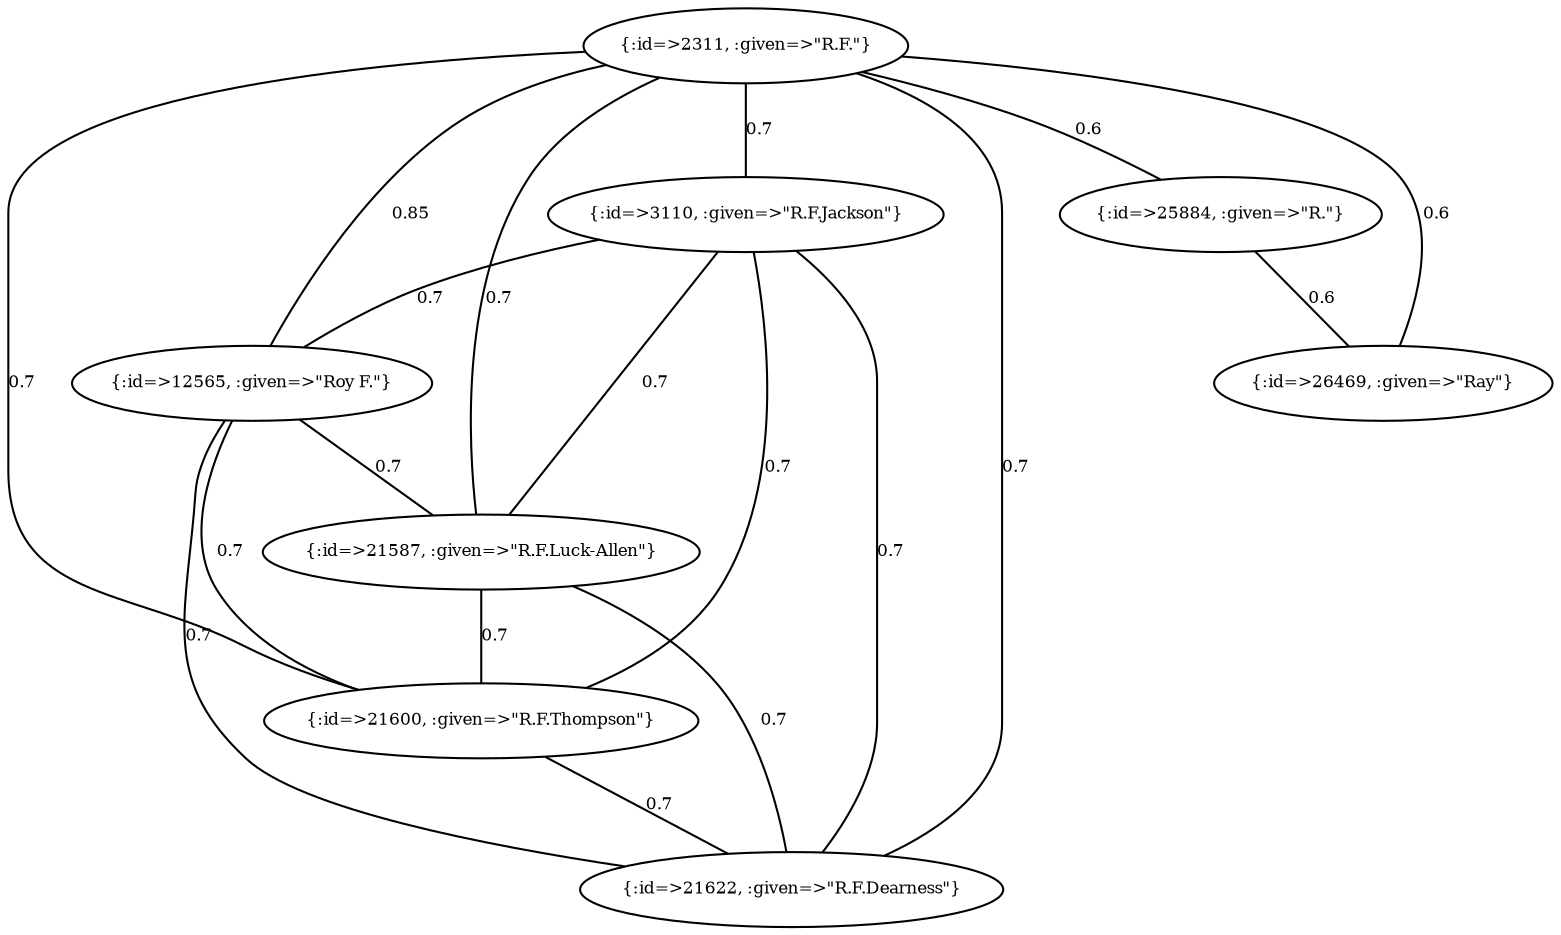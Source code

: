 graph Collector__WeightedGraph {
    "{:id=>2311, :given=>\"R.F.\"}" [
        fontsize = 8,
        label = "{:id=>2311, :given=>\"R.F.\"}"
    ]

    "{:id=>3110, :given=>\"R.F.Jackson\"}" [
        fontsize = 8,
        label = "{:id=>3110, :given=>\"R.F.Jackson\"}"
    ]

    "{:id=>12565, :given=>\"Roy F.\"}" [
        fontsize = 8,
        label = "{:id=>12565, :given=>\"Roy F.\"}"
    ]

    "{:id=>21587, :given=>\"R.F.Luck-Allen\"}" [
        fontsize = 8,
        label = "{:id=>21587, :given=>\"R.F.Luck-Allen\"}"
    ]

    "{:id=>21600, :given=>\"R.F.Thompson\"}" [
        fontsize = 8,
        label = "{:id=>21600, :given=>\"R.F.Thompson\"}"
    ]

    "{:id=>21622, :given=>\"R.F.Dearness\"}" [
        fontsize = 8,
        label = "{:id=>21622, :given=>\"R.F.Dearness\"}"
    ]

    "{:id=>25884, :given=>\"R.\"}" [
        fontsize = 8,
        label = "{:id=>25884, :given=>\"R.\"}"
    ]

    "{:id=>26469, :given=>\"Ray\"}" [
        fontsize = 8,
        label = "{:id=>26469, :given=>\"Ray\"}"
    ]

    "{:id=>2311, :given=>\"R.F.\"}" -- "{:id=>3110, :given=>\"R.F.Jackson\"}" [
        fontsize = 8,
        label = 0.7
    ]

    "{:id=>2311, :given=>\"R.F.\"}" -- "{:id=>12565, :given=>\"Roy F.\"}" [
        fontsize = 8,
        label = 0.85
    ]

    "{:id=>2311, :given=>\"R.F.\"}" -- "{:id=>21587, :given=>\"R.F.Luck-Allen\"}" [
        fontsize = 8,
        label = 0.7
    ]

    "{:id=>2311, :given=>\"R.F.\"}" -- "{:id=>21600, :given=>\"R.F.Thompson\"}" [
        fontsize = 8,
        label = 0.7
    ]

    "{:id=>2311, :given=>\"R.F.\"}" -- "{:id=>21622, :given=>\"R.F.Dearness\"}" [
        fontsize = 8,
        label = 0.7
    ]

    "{:id=>2311, :given=>\"R.F.\"}" -- "{:id=>25884, :given=>\"R.\"}" [
        fontsize = 8,
        label = 0.6
    ]

    "{:id=>2311, :given=>\"R.F.\"}" -- "{:id=>26469, :given=>\"Ray\"}" [
        fontsize = 8,
        label = 0.6
    ]

    "{:id=>3110, :given=>\"R.F.Jackson\"}" -- "{:id=>12565, :given=>\"Roy F.\"}" [
        fontsize = 8,
        label = 0.7
    ]

    "{:id=>3110, :given=>\"R.F.Jackson\"}" -- "{:id=>21587, :given=>\"R.F.Luck-Allen\"}" [
        fontsize = 8,
        label = 0.7
    ]

    "{:id=>3110, :given=>\"R.F.Jackson\"}" -- "{:id=>21600, :given=>\"R.F.Thompson\"}" [
        fontsize = 8,
        label = 0.7
    ]

    "{:id=>3110, :given=>\"R.F.Jackson\"}" -- "{:id=>21622, :given=>\"R.F.Dearness\"}" [
        fontsize = 8,
        label = 0.7
    ]

    "{:id=>12565, :given=>\"Roy F.\"}" -- "{:id=>21587, :given=>\"R.F.Luck-Allen\"}" [
        fontsize = 8,
        label = 0.7
    ]

    "{:id=>12565, :given=>\"Roy F.\"}" -- "{:id=>21600, :given=>\"R.F.Thompson\"}" [
        fontsize = 8,
        label = 0.7
    ]

    "{:id=>12565, :given=>\"Roy F.\"}" -- "{:id=>21622, :given=>\"R.F.Dearness\"}" [
        fontsize = 8,
        label = 0.7
    ]

    "{:id=>21587, :given=>\"R.F.Luck-Allen\"}" -- "{:id=>21600, :given=>\"R.F.Thompson\"}" [
        fontsize = 8,
        label = 0.7
    ]

    "{:id=>21587, :given=>\"R.F.Luck-Allen\"}" -- "{:id=>21622, :given=>\"R.F.Dearness\"}" [
        fontsize = 8,
        label = 0.7
    ]

    "{:id=>21600, :given=>\"R.F.Thompson\"}" -- "{:id=>21622, :given=>\"R.F.Dearness\"}" [
        fontsize = 8,
        label = 0.7
    ]

    "{:id=>25884, :given=>\"R.\"}" -- "{:id=>26469, :given=>\"Ray\"}" [
        fontsize = 8,
        label = 0.6
    ]
}
